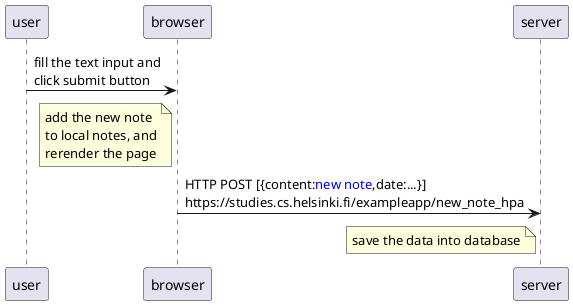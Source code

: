 @startuml
participant "user"
participant "browser"
participant "server"

user -> browser: fill the text input and\nclick submit button



note left of browser: add the new note \n\
to local notes, and\n\
rerender the page

browser->server: HTTP POST [{content:<color:blue>new note</color>,date:...}]\n\
https://studies.cs.helsinki.fi/exampleapp/new_note_hpa

note left of server: save the data into database

@enduml